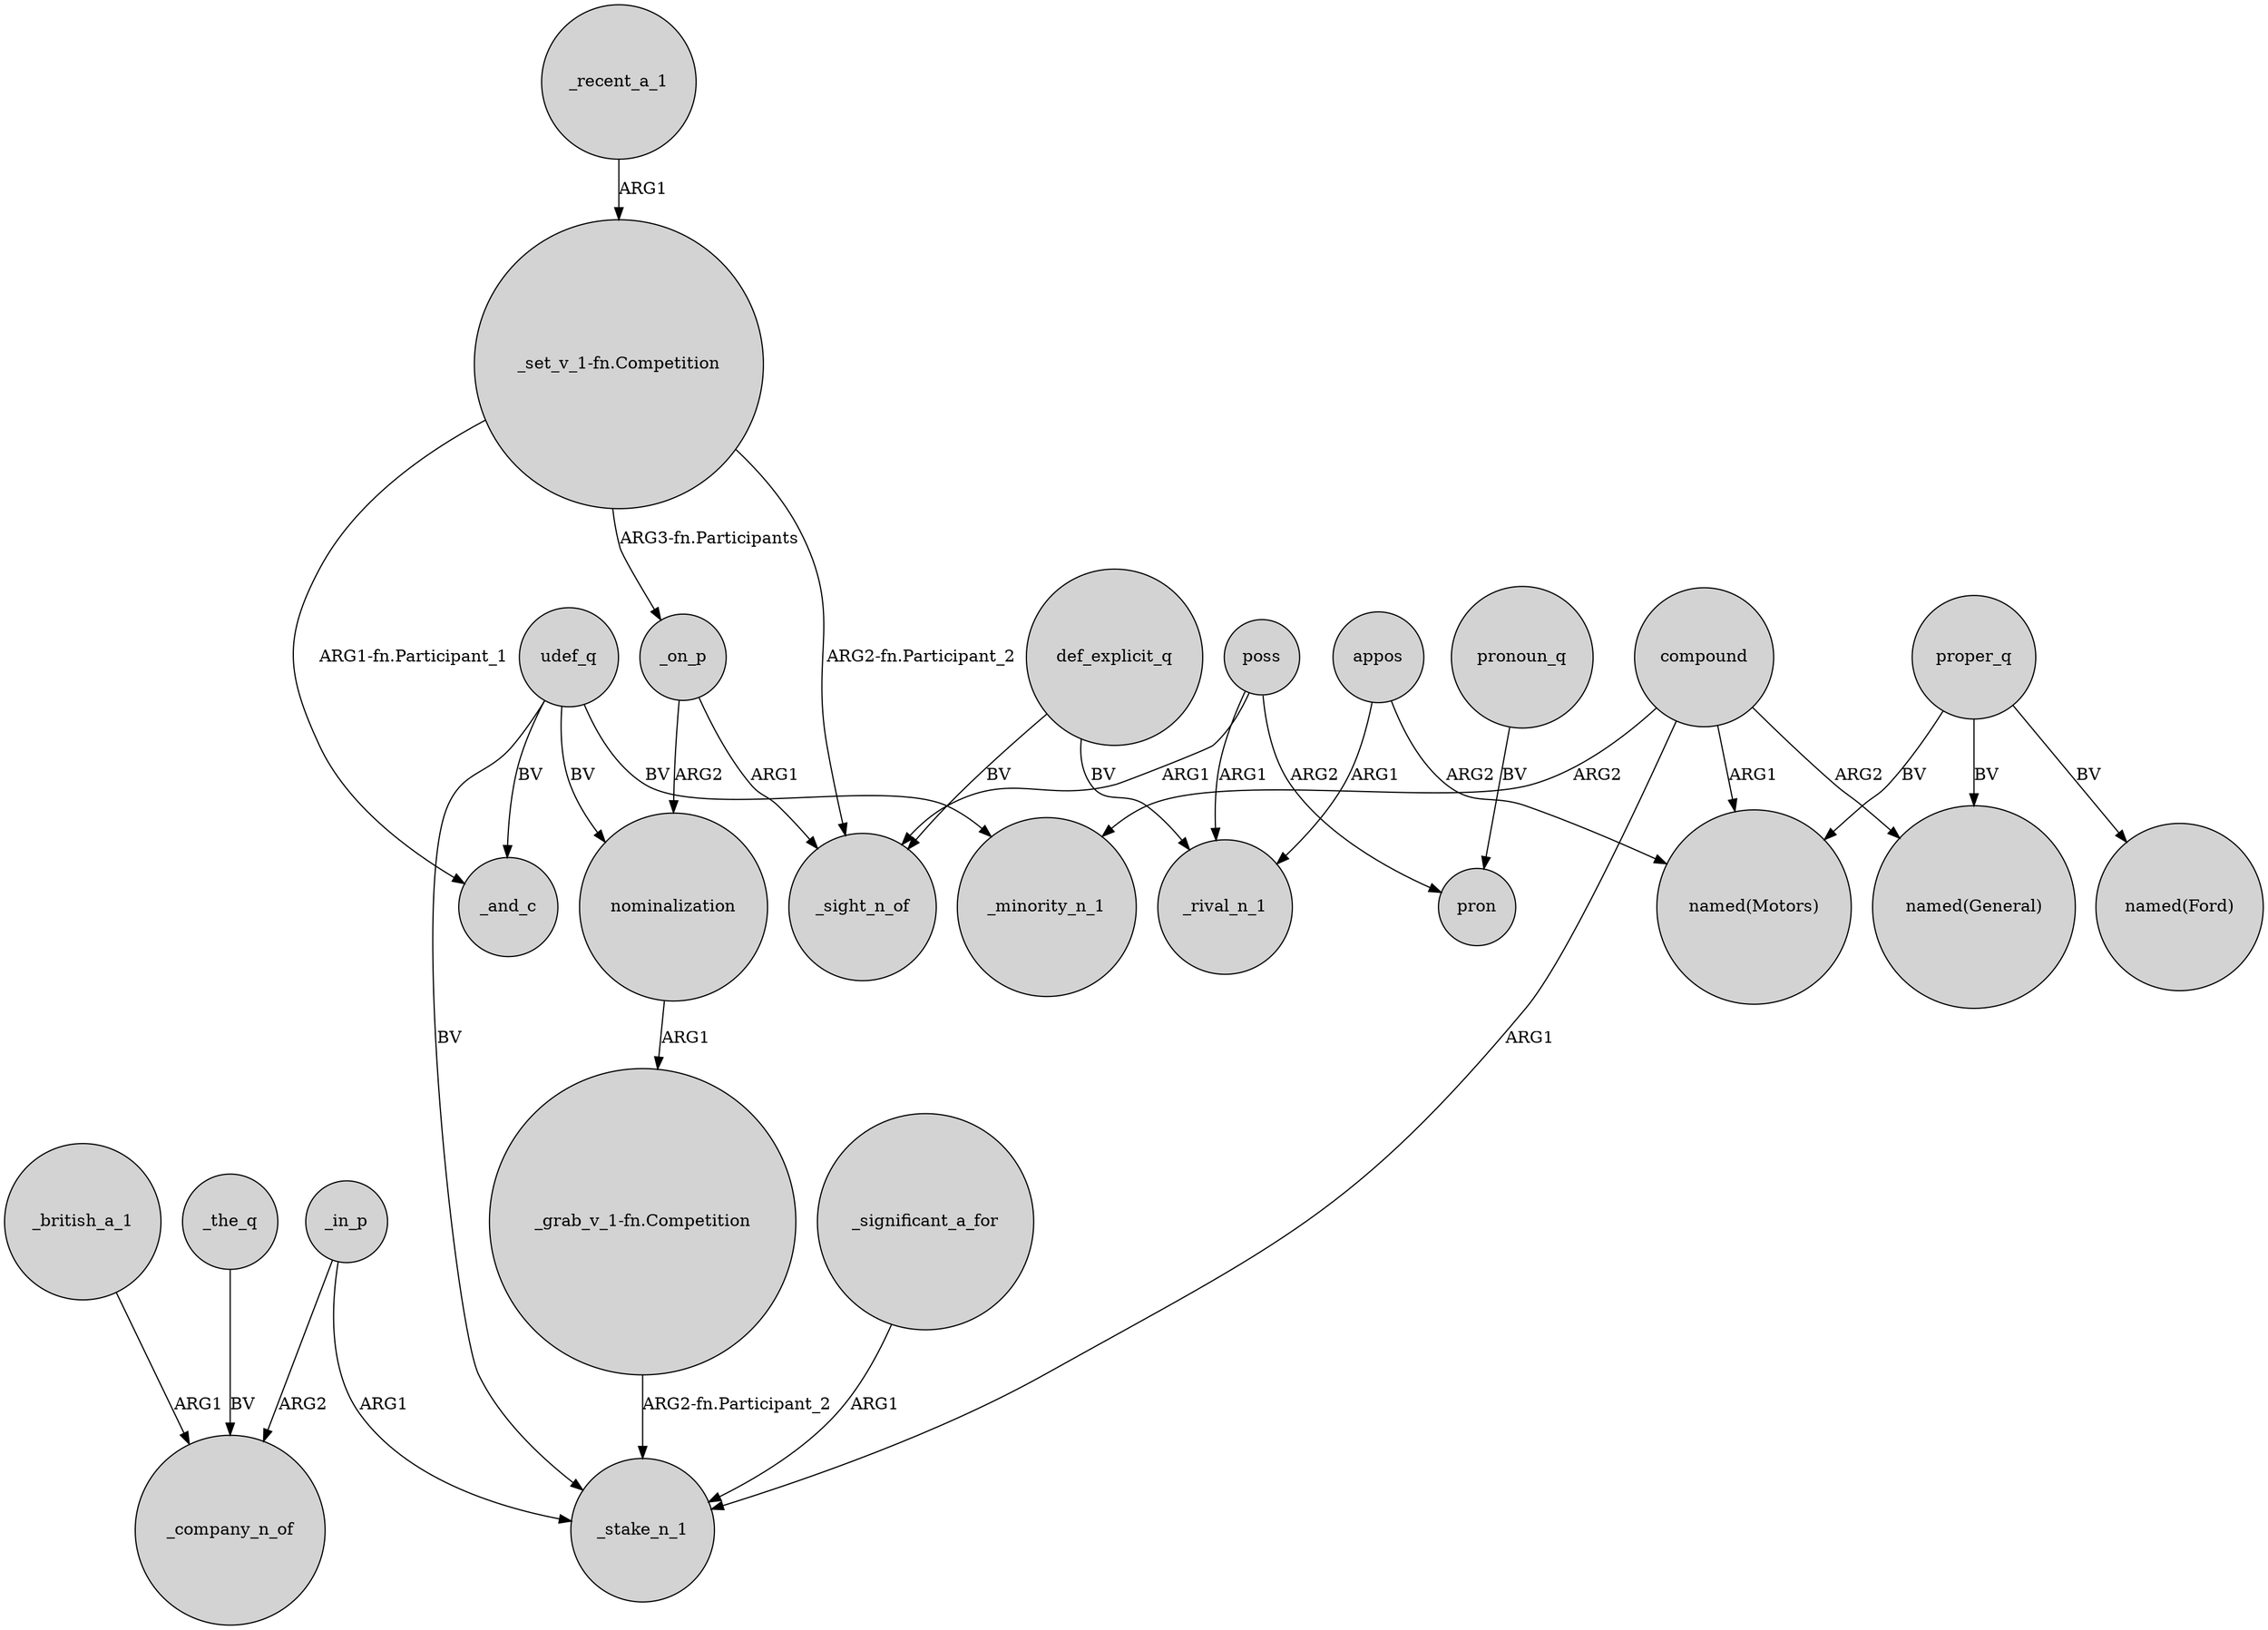 digraph {
	node [shape=circle style=filled]
	_in_p -> _company_n_of [label=ARG2]
	_significant_a_for -> _stake_n_1 [label=ARG1]
	compound -> _minority_n_1 [label=ARG2]
	def_explicit_q -> _sight_n_of [label=BV]
	proper_q -> "named(Ford)" [label=BV]
	"_set_v_1-fn.Competition" -> _sight_n_of [label="ARG2-fn.Participant_2"]
	udef_q -> _minority_n_1 [label=BV]
	"_set_v_1-fn.Competition" -> _on_p [label="ARG3-fn.Participants"]
	_on_p -> nominalization [label=ARG2]
	def_explicit_q -> _rival_n_1 [label=BV]
	nominalization -> "_grab_v_1-fn.Competition" [label=ARG1]
	udef_q -> nominalization [label=BV]
	_british_a_1 -> _company_n_of [label=ARG1]
	udef_q -> _and_c [label=BV]
	poss -> _sight_n_of [label=ARG1]
	pronoun_q -> pron [label=BV]
	compound -> "named(Motors)" [label=ARG1]
	poss -> pron [label=ARG2]
	compound -> _stake_n_1 [label=ARG1]
	"_set_v_1-fn.Competition" -> _and_c [label="ARG1-fn.Participant_1"]
	proper_q -> "named(General)" [label=BV]
	udef_q -> _stake_n_1 [label=BV]
	_recent_a_1 -> "_set_v_1-fn.Competition" [label=ARG1]
	_on_p -> _sight_n_of [label=ARG1]
	"_grab_v_1-fn.Competition" -> _stake_n_1 [label="ARG2-fn.Participant_2"]
	appos -> "named(Motors)" [label=ARG2]
	poss -> _rival_n_1 [label=ARG1]
	proper_q -> "named(Motors)" [label=BV]
	_the_q -> _company_n_of [label=BV]
	appos -> _rival_n_1 [label=ARG1]
	_in_p -> _stake_n_1 [label=ARG1]
	compound -> "named(General)" [label=ARG2]
}
